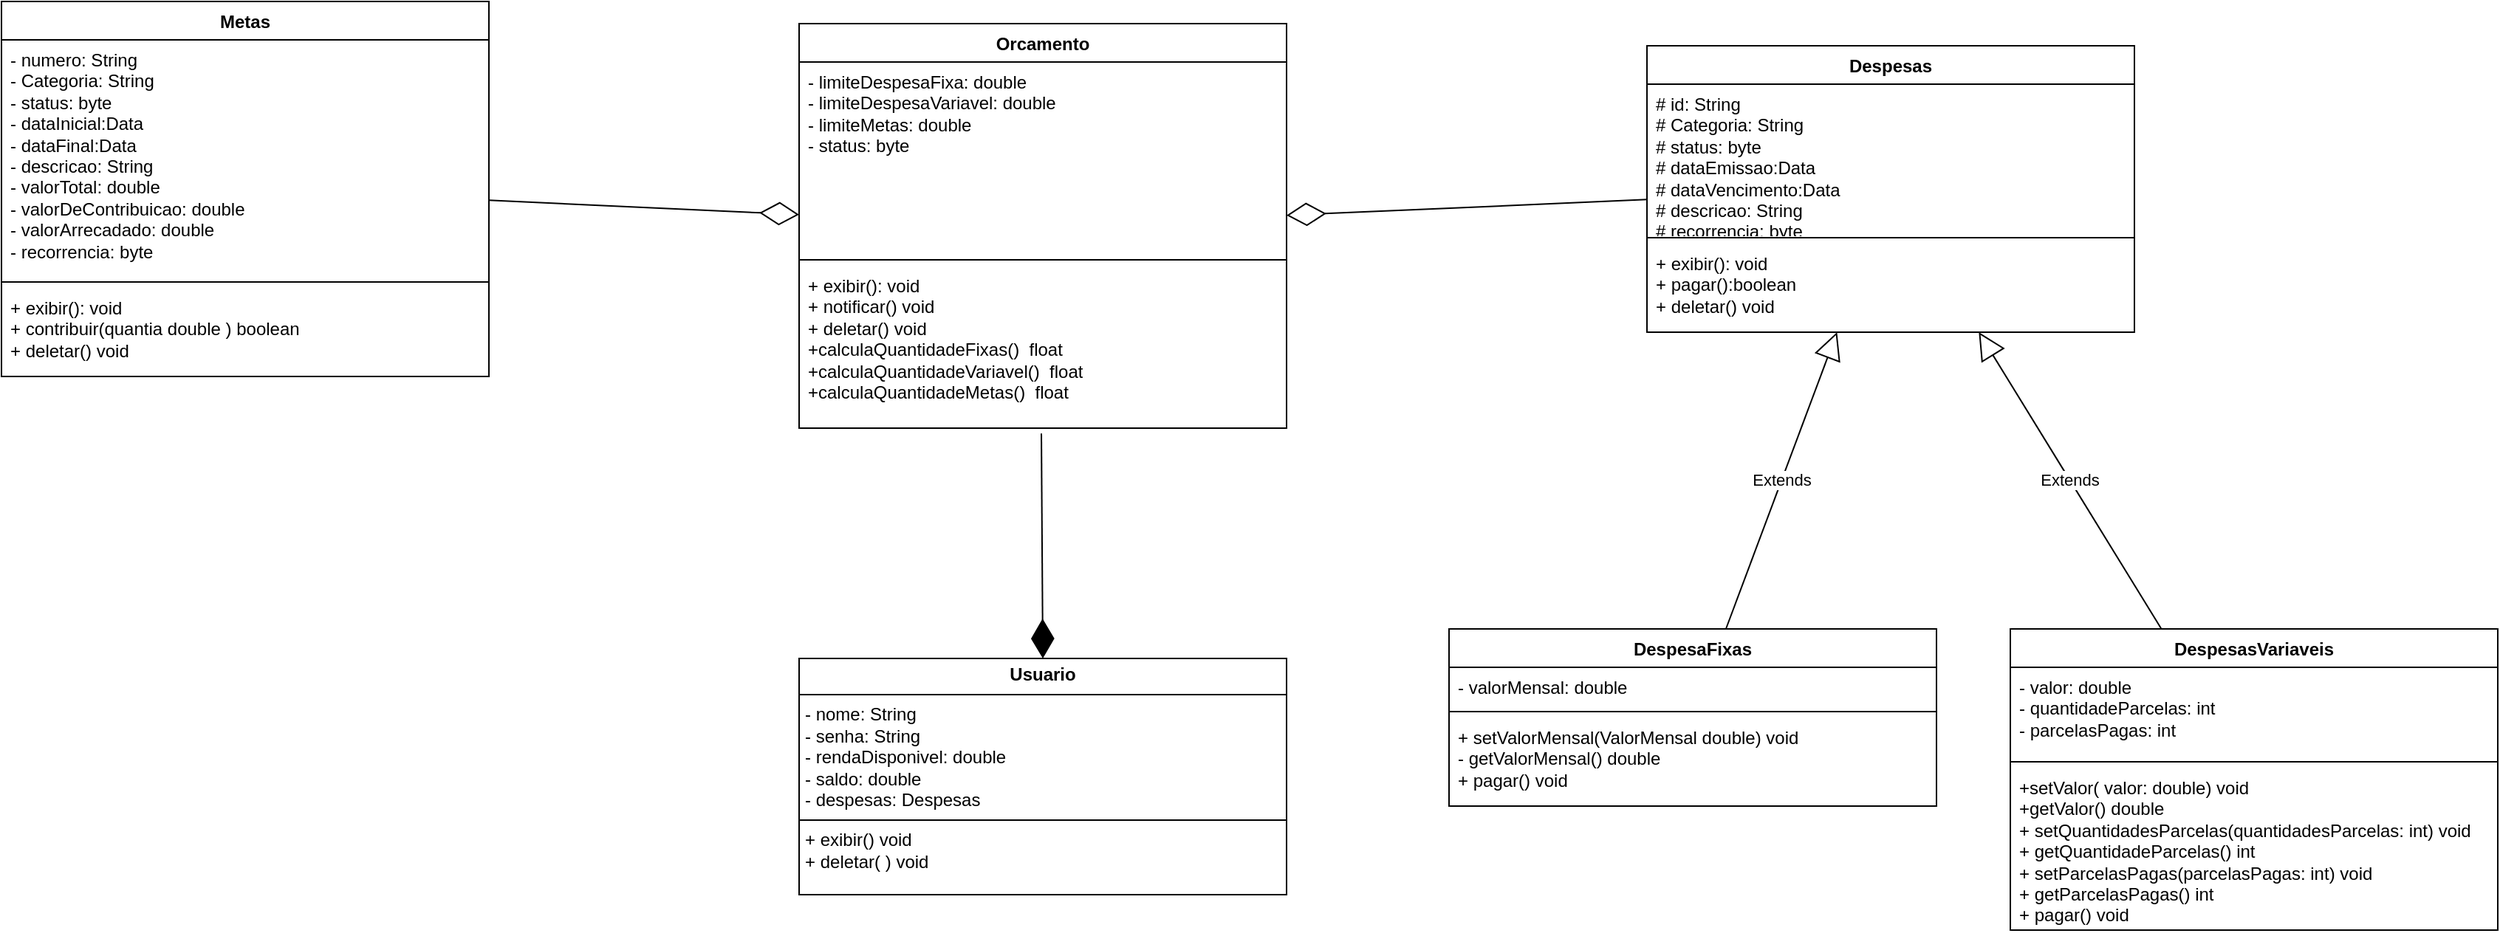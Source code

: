 <mxfile version="24.0.6" type="github">
  <diagram id="C5RBs43oDa-KdzZeNtuy" name="Page-1">
    <mxGraphModel dx="2261" dy="1949" grid="1" gridSize="10" guides="1" tooltips="1" connect="1" arrows="1" fold="1" page="1" pageScale="1" pageWidth="827" pageHeight="1169" math="0" shadow="0">
      <root>
        <mxCell id="WIyWlLk6GJQsqaUBKTNV-0" />
        <mxCell id="WIyWlLk6GJQsqaUBKTNV-1" parent="WIyWlLk6GJQsqaUBKTNV-0" />
        <mxCell id="Xsj6mDMWJkw63rFZN-va-0" value="&lt;p style=&quot;margin:0px;margin-top:4px;text-align:center;&quot;&gt;&lt;b&gt;Usuario&lt;/b&gt;&lt;/p&gt;&lt;hr size=&quot;1&quot; style=&quot;border-style:solid;&quot;&gt;&lt;p style=&quot;margin:0px;margin-left:4px;&quot;&gt;- nome: String&lt;/p&gt;&lt;p style=&quot;margin:0px;margin-left:4px;&quot;&gt;- senha: String&lt;/p&gt;&lt;p style=&quot;margin:0px;margin-left:4px;&quot;&gt;- rendaDisponivel: double&lt;/p&gt;&lt;p style=&quot;margin:0px;margin-left:4px;&quot;&gt;- saldo: double&lt;/p&gt;&lt;p style=&quot;margin:0px;margin-left:4px;&quot;&gt;- despesas: Despesas&lt;/p&gt;&lt;hr size=&quot;1&quot; style=&quot;border-style:solid;&quot;&gt;&lt;p style=&quot;margin:0px;margin-left:4px;&quot;&gt;+ exibir() void&amp;nbsp;&lt;/p&gt;&lt;p style=&quot;margin:0px;margin-left:4px;&quot;&gt;+ deletar( ) void&lt;/p&gt;" style="verticalAlign=top;align=left;overflow=fill;html=1;whiteSpace=wrap;" parent="WIyWlLk6GJQsqaUBKTNV-1" vertex="1">
          <mxGeometry x="-160" y="240" width="330" height="160" as="geometry" />
        </mxCell>
        <mxCell id="Xsj6mDMWJkw63rFZN-va-6" value="Despesas" style="swimlane;fontStyle=1;align=center;verticalAlign=top;childLayout=stackLayout;horizontal=1;startSize=26;horizontalStack=0;resizeParent=1;resizeParentMax=0;resizeLast=0;collapsible=1;marginBottom=0;whiteSpace=wrap;html=1;" parent="WIyWlLk6GJQsqaUBKTNV-1" vertex="1">
          <mxGeometry x="414" y="-175" width="330" height="194" as="geometry" />
        </mxCell>
        <mxCell id="Xsj6mDMWJkw63rFZN-va-7" value="&lt;div&gt;&lt;span style=&quot;background-color: initial;&quot;&gt;# id: String&lt;/span&gt;&lt;/div&gt;&lt;div&gt;&lt;span style=&quot;background-color: initial;&quot;&gt;# Categoria: String&lt;/span&gt;&lt;br&gt;&lt;/div&gt;&lt;div&gt;&lt;span style=&quot;background-color: initial;&quot;&gt;# status: byte&lt;/span&gt;&lt;/div&gt;&lt;div&gt;# dataEmissao:Data&lt;/div&gt;&lt;div&gt;&lt;span style=&quot;background-color: initial;&quot;&gt;# dataVencimento:Data&lt;/span&gt;&lt;/div&gt;&lt;div&gt;&lt;span style=&quot;background-color: initial;&quot;&gt;# descricao: String&lt;/span&gt;&lt;/div&gt;&lt;div&gt;&lt;span style=&quot;background-color: initial;&quot;&gt;# recorrencia: byte&lt;/span&gt;&lt;/div&gt;" style="text;strokeColor=none;fillColor=none;align=left;verticalAlign=top;spacingLeft=4;spacingRight=4;overflow=hidden;rotatable=0;points=[[0,0.5],[1,0.5]];portConstraint=eastwest;whiteSpace=wrap;html=1;" parent="Xsj6mDMWJkw63rFZN-va-6" vertex="1">
          <mxGeometry y="26" width="330" height="100" as="geometry" />
        </mxCell>
        <mxCell id="Xsj6mDMWJkw63rFZN-va-8" value="" style="line;strokeWidth=1;fillColor=none;align=left;verticalAlign=middle;spacingTop=-1;spacingLeft=3;spacingRight=3;rotatable=0;labelPosition=right;points=[];portConstraint=eastwest;strokeColor=inherit;" parent="Xsj6mDMWJkw63rFZN-va-6" vertex="1">
          <mxGeometry y="126" width="330" height="8" as="geometry" />
        </mxCell>
        <mxCell id="Xsj6mDMWJkw63rFZN-va-9" value="&lt;div&gt;&lt;span style=&quot;background-color: initial;&quot;&gt;+ exibir(): void&lt;/span&gt;&lt;br&gt;&lt;/div&gt;&lt;div&gt;+ pagar():boolean&lt;/div&gt;&lt;div&gt;+ deletar() void&lt;/div&gt;" style="text;strokeColor=none;fillColor=none;align=left;verticalAlign=top;spacingLeft=4;spacingRight=4;overflow=hidden;rotatable=0;points=[[0,0.5],[1,0.5]];portConstraint=eastwest;whiteSpace=wrap;html=1;" parent="Xsj6mDMWJkw63rFZN-va-6" vertex="1">
          <mxGeometry y="134" width="330" height="60" as="geometry" />
        </mxCell>
        <mxCell id="Xsj6mDMWJkw63rFZN-va-14" value="DespesasVariaveis" style="swimlane;fontStyle=1;align=center;verticalAlign=top;childLayout=stackLayout;horizontal=1;startSize=26;horizontalStack=0;resizeParent=1;resizeParentMax=0;resizeLast=0;collapsible=1;marginBottom=0;whiteSpace=wrap;html=1;" parent="WIyWlLk6GJQsqaUBKTNV-1" vertex="1">
          <mxGeometry x="660" y="220" width="330" height="204" as="geometry" />
        </mxCell>
        <mxCell id="Xsj6mDMWJkw63rFZN-va-15" value="&lt;div&gt;- valor: double&lt;/div&gt;- quantidadeParcelas: int&lt;div&gt;- parcelasPagas: int&lt;/div&gt;" style="text;strokeColor=none;fillColor=none;align=left;verticalAlign=top;spacingLeft=4;spacingRight=4;overflow=hidden;rotatable=0;points=[[0,0.5],[1,0.5]];portConstraint=eastwest;whiteSpace=wrap;html=1;" parent="Xsj6mDMWJkw63rFZN-va-14" vertex="1">
          <mxGeometry y="26" width="330" height="60" as="geometry" />
        </mxCell>
        <mxCell id="Xsj6mDMWJkw63rFZN-va-16" value="" style="line;strokeWidth=1;fillColor=none;align=left;verticalAlign=middle;spacingTop=-1;spacingLeft=3;spacingRight=3;rotatable=0;labelPosition=right;points=[];portConstraint=eastwest;strokeColor=inherit;" parent="Xsj6mDMWJkw63rFZN-va-14" vertex="1">
          <mxGeometry y="86" width="330" height="8" as="geometry" />
        </mxCell>
        <mxCell id="Xsj6mDMWJkw63rFZN-va-17" value="&lt;div&gt;+setValor(&lt;span style=&quot;background-color: initial;&quot;&gt;&amp;nbsp;&lt;/span&gt;&lt;span style=&quot;background-color: initial;&quot;&gt;valor: double&lt;/span&gt;&lt;span style=&quot;background-color: initial;&quot;&gt;) void&lt;/span&gt;&lt;/div&gt;&lt;div&gt;&lt;span style=&quot;background-color: initial;&quot;&gt;+getValor() double&lt;/span&gt;&lt;/div&gt;&lt;div&gt;&lt;span style=&quot;background-color: initial;&quot;&gt;+ setQuantidadesParcelas(q&lt;/span&gt;&lt;span style=&quot;background-color: initial;&quot;&gt;uantidadesParcelas: int&lt;/span&gt;&lt;span style=&quot;background-color: initial;&quot;&gt;) void&lt;/span&gt;&lt;/div&gt;+ getQuantidadeParcelas() int&lt;div&gt;+ setP&lt;span style=&quot;background-color: initial;&quot;&gt;arcelasPagas(&lt;/span&gt;&lt;span style=&quot;background-color: initial;&quot;&gt;parcelasPagas: int&lt;/span&gt;&lt;span style=&quot;background-color: initial;&quot;&gt;) void&lt;/span&gt;&lt;/div&gt;&lt;div&gt;+ getParcelasPagas() int&lt;span style=&quot;background-color: initial;&quot;&gt;&lt;br&gt;&lt;/span&gt;&lt;/div&gt;&lt;div&gt;+ pagar() void&lt;/div&gt;" style="text;strokeColor=none;fillColor=none;align=left;verticalAlign=top;spacingLeft=4;spacingRight=4;overflow=hidden;rotatable=0;points=[[0,0.5],[1,0.5]];portConstraint=eastwest;whiteSpace=wrap;html=1;" parent="Xsj6mDMWJkw63rFZN-va-14" vertex="1">
          <mxGeometry y="94" width="330" height="110" as="geometry" />
        </mxCell>
        <mxCell id="Xsj6mDMWJkw63rFZN-va-35" value="DespesaFixas" style="swimlane;fontStyle=1;align=center;verticalAlign=top;childLayout=stackLayout;horizontal=1;startSize=26;horizontalStack=0;resizeParent=1;resizeParentMax=0;resizeLast=0;collapsible=1;marginBottom=0;whiteSpace=wrap;html=1;" parent="WIyWlLk6GJQsqaUBKTNV-1" vertex="1">
          <mxGeometry x="280" y="220" width="330" height="120" as="geometry" />
        </mxCell>
        <mxCell id="Xsj6mDMWJkw63rFZN-va-36" value="- valorMensal: double" style="text;strokeColor=none;fillColor=none;align=left;verticalAlign=top;spacingLeft=4;spacingRight=4;overflow=hidden;rotatable=0;points=[[0,0.5],[1,0.5]];portConstraint=eastwest;whiteSpace=wrap;html=1;" parent="Xsj6mDMWJkw63rFZN-va-35" vertex="1">
          <mxGeometry y="26" width="330" height="26" as="geometry" />
        </mxCell>
        <mxCell id="Xsj6mDMWJkw63rFZN-va-37" value="" style="line;strokeWidth=1;fillColor=none;align=left;verticalAlign=middle;spacingTop=-1;spacingLeft=3;spacingRight=3;rotatable=0;labelPosition=right;points=[];portConstraint=eastwest;strokeColor=inherit;" parent="Xsj6mDMWJkw63rFZN-va-35" vertex="1">
          <mxGeometry y="52" width="330" height="8" as="geometry" />
        </mxCell>
        <mxCell id="Xsj6mDMWJkw63rFZN-va-38" value="&lt;div&gt;+ setValorMensal(&lt;span style=&quot;background-color: initial;&quot;&gt;ValorMensal double&lt;/span&gt;&lt;span style=&quot;background-color: initial;&quot;&gt;) void&lt;/span&gt;&lt;/div&gt;&lt;div&gt;&lt;span style=&quot;background-color: initial;&quot;&gt;- getValorMensal() double&lt;/span&gt;&lt;/div&gt;&lt;div&gt;&lt;span style=&quot;background-color: initial;&quot;&gt;+ pagar() void&lt;/span&gt;&lt;/div&gt;" style="text;strokeColor=none;fillColor=none;align=left;verticalAlign=top;spacingLeft=4;spacingRight=4;overflow=hidden;rotatable=0;points=[[0,0.5],[1,0.5]];portConstraint=eastwest;whiteSpace=wrap;html=1;" parent="Xsj6mDMWJkw63rFZN-va-35" vertex="1">
          <mxGeometry y="60" width="330" height="60" as="geometry" />
        </mxCell>
        <mxCell id="Xsj6mDMWJkw63rFZN-va-45" value="Metas" style="swimlane;fontStyle=1;align=center;verticalAlign=top;childLayout=stackLayout;horizontal=1;startSize=26;horizontalStack=0;resizeParent=1;resizeParentMax=0;resizeLast=0;collapsible=1;marginBottom=0;whiteSpace=wrap;html=1;" parent="WIyWlLk6GJQsqaUBKTNV-1" vertex="1">
          <mxGeometry x="-700" y="-205" width="330" height="254" as="geometry" />
        </mxCell>
        <mxCell id="Xsj6mDMWJkw63rFZN-va-46" value="&lt;div&gt;&lt;span style=&quot;background-color: initial;&quot;&gt;- numero: String&lt;/span&gt;&lt;/div&gt;&lt;div&gt;&lt;span style=&quot;background-color: initial;&quot;&gt;- Categoria: String&lt;/span&gt;&lt;br&gt;&lt;/div&gt;&lt;div&gt;&lt;span style=&quot;background-color: initial;&quot;&gt;- status: byte&lt;/span&gt;&lt;/div&gt;&lt;div&gt;- dataInicial:Data&lt;/div&gt;&lt;div&gt;&lt;span style=&quot;background-color: initial;&quot;&gt;- dataFinal:Data&lt;/span&gt;&lt;/div&gt;&lt;div&gt;&lt;span style=&quot;background-color: initial;&quot;&gt;- descricao: String&lt;/span&gt;&lt;/div&gt;&lt;div&gt;&lt;span style=&quot;background-color: initial;&quot;&gt;- valorTotal: double&lt;/span&gt;&lt;/div&gt;&lt;div&gt;&lt;span style=&quot;background-color: initial;&quot;&gt;- valorDeContribuicao: double&lt;/span&gt;&lt;/div&gt;&lt;div&gt;&lt;span style=&quot;background-color: initial;&quot;&gt;- valorArrecadado: double&lt;/span&gt;&lt;/div&gt;&lt;div&gt;- recorrencia: byte&lt;/div&gt;" style="text;strokeColor=none;fillColor=none;align=left;verticalAlign=top;spacingLeft=4;spacingRight=4;overflow=hidden;rotatable=0;points=[[0,0.5],[1,0.5]];portConstraint=eastwest;whiteSpace=wrap;html=1;" parent="Xsj6mDMWJkw63rFZN-va-45" vertex="1">
          <mxGeometry y="26" width="330" height="160" as="geometry" />
        </mxCell>
        <mxCell id="Xsj6mDMWJkw63rFZN-va-47" value="" style="line;strokeWidth=1;fillColor=none;align=left;verticalAlign=middle;spacingTop=-1;spacingLeft=3;spacingRight=3;rotatable=0;labelPosition=right;points=[];portConstraint=eastwest;strokeColor=inherit;" parent="Xsj6mDMWJkw63rFZN-va-45" vertex="1">
          <mxGeometry y="186" width="330" height="8" as="geometry" />
        </mxCell>
        <mxCell id="Xsj6mDMWJkw63rFZN-va-48" value="&lt;div&gt;&lt;span style=&quot;background-color: initial;&quot;&gt;+ exibir(): void&lt;/span&gt;&lt;br&gt;&lt;/div&gt;&lt;div&gt;+ contribuir(quantia double ) boolean&lt;/div&gt;&lt;div&gt;+ deletar() void&lt;/div&gt;" style="text;strokeColor=none;fillColor=none;align=left;verticalAlign=top;spacingLeft=4;spacingRight=4;overflow=hidden;rotatable=0;points=[[0,0.5],[1,0.5]];portConstraint=eastwest;whiteSpace=wrap;html=1;" parent="Xsj6mDMWJkw63rFZN-va-45" vertex="1">
          <mxGeometry y="194" width="330" height="60" as="geometry" />
        </mxCell>
        <mxCell id="Xsj6mDMWJkw63rFZN-va-50" value="Orcamento" style="swimlane;fontStyle=1;align=center;verticalAlign=top;childLayout=stackLayout;horizontal=1;startSize=26;horizontalStack=0;resizeParent=1;resizeParentMax=0;resizeLast=0;collapsible=1;marginBottom=0;whiteSpace=wrap;html=1;" parent="WIyWlLk6GJQsqaUBKTNV-1" vertex="1">
          <mxGeometry x="-160" y="-190" width="330" height="274" as="geometry" />
        </mxCell>
        <mxCell id="Xsj6mDMWJkw63rFZN-va-51" value="- limiteDespesaFixa: double&lt;div&gt;- limiteDespesaVariavel: double&lt;br&gt;&lt;/div&gt;&lt;div&gt;- limiteMetas: double&lt;/div&gt;&lt;div&gt;- status: byte&lt;/div&gt;" style="text;strokeColor=none;fillColor=none;align=left;verticalAlign=top;spacingLeft=4;spacingRight=4;overflow=hidden;rotatable=0;points=[[0,0.5],[1,0.5]];portConstraint=eastwest;whiteSpace=wrap;html=1;" parent="Xsj6mDMWJkw63rFZN-va-50" vertex="1">
          <mxGeometry y="26" width="330" height="130" as="geometry" />
        </mxCell>
        <mxCell id="Xsj6mDMWJkw63rFZN-va-52" value="" style="line;strokeWidth=1;fillColor=none;align=left;verticalAlign=middle;spacingTop=-1;spacingLeft=3;spacingRight=3;rotatable=0;labelPosition=right;points=[];portConstraint=eastwest;strokeColor=inherit;" parent="Xsj6mDMWJkw63rFZN-va-50" vertex="1">
          <mxGeometry y="156" width="330" height="8" as="geometry" />
        </mxCell>
        <mxCell id="Xsj6mDMWJkw63rFZN-va-53" value="&lt;div&gt;&lt;span style=&quot;background-color: initial;&quot;&gt;+ exibir(): void&lt;/span&gt;&lt;/div&gt;&lt;div&gt;&lt;span style=&quot;background-color: initial;&quot;&gt;+ notificar() void&lt;/span&gt;&lt;/div&gt;&lt;div&gt;+ deletar() void&lt;/div&gt;&lt;div&gt;+calculaQuantidadeFixas()&amp;nbsp; float&lt;/div&gt;&lt;div&gt;+calculaQuantidadeVariavel()&amp;nbsp; float&lt;br&gt;&lt;/div&gt;&lt;div&gt;+calculaQuantidadeMetas()&amp;nbsp; float&lt;br&gt;&lt;/div&gt;&lt;div&gt;&lt;br&gt;&lt;/div&gt;" style="text;strokeColor=none;fillColor=none;align=left;verticalAlign=top;spacingLeft=4;spacingRight=4;overflow=hidden;rotatable=0;points=[[0,0.5],[1,0.5]];portConstraint=eastwest;whiteSpace=wrap;html=1;" parent="Xsj6mDMWJkw63rFZN-va-50" vertex="1">
          <mxGeometry y="164" width="330" height="110" as="geometry" />
        </mxCell>
        <mxCell id="Xsj6mDMWJkw63rFZN-va-54" value="" style="endArrow=diamondThin;endFill=1;endSize=24;html=1;rounded=0;exitX=0.497;exitY=1.033;exitDx=0;exitDy=0;entryX=0.5;entryY=0;entryDx=0;entryDy=0;exitPerimeter=0;" parent="WIyWlLk6GJQsqaUBKTNV-1" source="Xsj6mDMWJkw63rFZN-va-53" target="Xsj6mDMWJkw63rFZN-va-0" edge="1">
          <mxGeometry width="160" relative="1" as="geometry">
            <mxPoint x="180" y="93" as="sourcePoint" />
            <mxPoint x="308" y="90" as="targetPoint" />
          </mxGeometry>
        </mxCell>
        <mxCell id="jq4R9Uysa1i5dK_6T_Q5-6" value="" style="endArrow=diamondThin;endFill=0;endSize=24;html=1;rounded=0;" parent="WIyWlLk6GJQsqaUBKTNV-1" source="Xsj6mDMWJkw63rFZN-va-45" target="Xsj6mDMWJkw63rFZN-va-50" edge="1">
          <mxGeometry width="160" relative="1" as="geometry">
            <mxPoint x="30" y="180" as="sourcePoint" />
            <mxPoint x="-20" y="130" as="targetPoint" />
          </mxGeometry>
        </mxCell>
        <mxCell id="jq4R9Uysa1i5dK_6T_Q5-7" value="" style="endArrow=diamondThin;endFill=0;endSize=24;html=1;rounded=0;" parent="WIyWlLk6GJQsqaUBKTNV-1" source="Xsj6mDMWJkw63rFZN-va-6" target="Xsj6mDMWJkw63rFZN-va-50" edge="1">
          <mxGeometry width="160" relative="1" as="geometry">
            <mxPoint x="30" y="180" as="sourcePoint" />
            <mxPoint x="190" y="180" as="targetPoint" />
          </mxGeometry>
        </mxCell>
        <mxCell id="jq4R9Uysa1i5dK_6T_Q5-8" value="Extends" style="endArrow=block;endSize=16;endFill=0;html=1;rounded=0;" parent="WIyWlLk6GJQsqaUBKTNV-1" source="Xsj6mDMWJkw63rFZN-va-35" target="Xsj6mDMWJkw63rFZN-va-6" edge="1">
          <mxGeometry width="160" relative="1" as="geometry">
            <mxPoint x="30" y="180" as="sourcePoint" />
            <mxPoint x="190" y="180" as="targetPoint" />
          </mxGeometry>
        </mxCell>
        <mxCell id="jq4R9Uysa1i5dK_6T_Q5-9" value="Extends" style="endArrow=block;endSize=16;endFill=0;html=1;rounded=0;" parent="WIyWlLk6GJQsqaUBKTNV-1" source="Xsj6mDMWJkw63rFZN-va-14" target="Xsj6mDMWJkw63rFZN-va-6" edge="1">
          <mxGeometry width="160" relative="1" as="geometry">
            <mxPoint x="30" y="180" as="sourcePoint" />
            <mxPoint x="190" y="180" as="targetPoint" />
          </mxGeometry>
        </mxCell>
      </root>
    </mxGraphModel>
  </diagram>
</mxfile>

